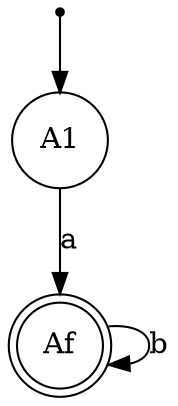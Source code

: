 digraph finite_state_machine {
    node [shape = point ]; Ai;
    node [shape = doublecircle]; Af;

    node [shape = circle];
    Ai -> A1;
    A1 -> Af [ label = "a" ];
    Af -> Af  [ label = "b" ];
}
